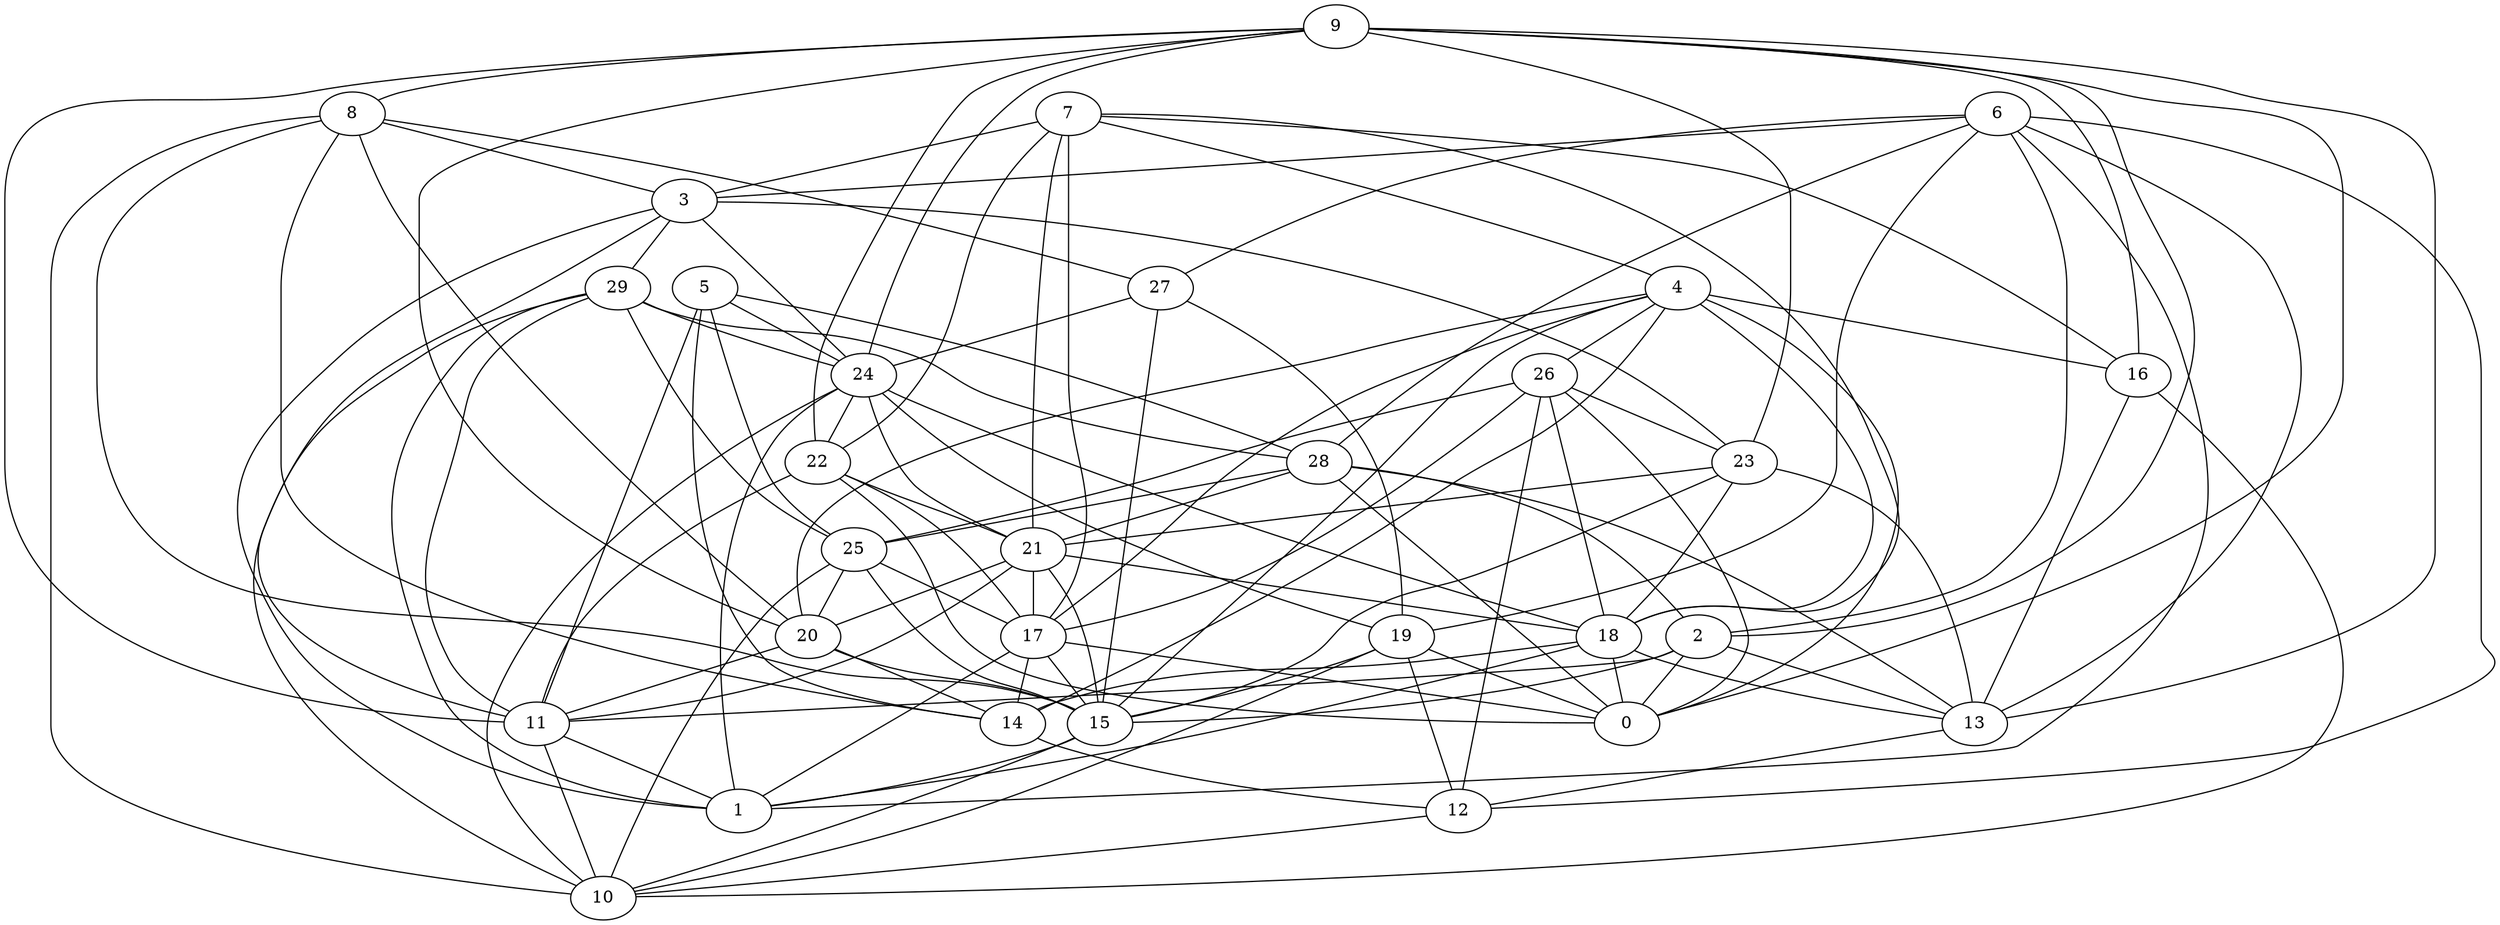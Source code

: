 digraph GG_graph {

subgraph G_graph {
edge [color = black]
"8" -> "3" [dir = none]
"26" -> "12" [dir = none]
"26" -> "0" [dir = none]
"22" -> "21" [dir = none]
"9" -> "13" [dir = none]
"9" -> "11" [dir = none]
"9" -> "24" [dir = none]
"29" -> "25" [dir = none]
"29" -> "1" [dir = none]
"27" -> "19" [dir = none]
"18" -> "14" [dir = none]
"18" -> "1" [dir = none]
"11" -> "10" [dir = none]
"24" -> "22" [dir = none]
"24" -> "1" [dir = none]
"24" -> "19" [dir = none]
"19" -> "0" [dir = none]
"20" -> "11" [dir = none]
"5" -> "25" [dir = none]
"7" -> "4" [dir = none]
"7" -> "16" [dir = none]
"7" -> "21" [dir = none]
"17" -> "1" [dir = none]
"28" -> "0" [dir = none]
"6" -> "2" [dir = none]
"6" -> "19" [dir = none]
"3" -> "1" [dir = none]
"23" -> "18" [dir = none]
"25" -> "15" [dir = none]
"25" -> "10" [dir = none]
"22" -> "11" [dir = none]
"7" -> "22" [dir = none]
"15" -> "1" [dir = none]
"7" -> "3" [dir = none]
"8" -> "20" [dir = none]
"26" -> "18" [dir = none]
"22" -> "0" [dir = none]
"20" -> "15" [dir = none]
"5" -> "14" [dir = none]
"29" -> "28" [dir = none]
"4" -> "26" [dir = none]
"29" -> "11" [dir = none]
"2" -> "11" [dir = none]
"29" -> "24" [dir = none]
"21" -> "18" [dir = none]
"7" -> "17" [dir = none]
"4" -> "0" [dir = none]
"25" -> "17" [dir = none]
"7" -> "18" [dir = none]
"21" -> "11" [dir = none]
"28" -> "21" [dir = none]
"18" -> "0" [dir = none]
"13" -> "12" [dir = none]
"19" -> "12" [dir = none]
"27" -> "24" [dir = none]
"4" -> "14" [dir = none]
"9" -> "2" [dir = none]
"12" -> "10" [dir = none]
"21" -> "17" [dir = none]
"5" -> "28" [dir = none]
"26" -> "17" [dir = none]
"23" -> "15" [dir = none]
"9" -> "22" [dir = none]
"15" -> "10" [dir = none]
"23" -> "21" [dir = none]
"6" -> "27" [dir = none]
"8" -> "15" [dir = none]
"6" -> "12" [dir = none]
"9" -> "20" [dir = none]
"11" -> "1" [dir = none]
"9" -> "16" [dir = none]
"18" -> "13" [dir = none]
"3" -> "29" [dir = none]
"28" -> "2" [dir = none]
"4" -> "16" [dir = none]
"6" -> "1" [dir = none]
"9" -> "23" [dir = none]
"19" -> "15" [dir = none]
"6" -> "28" [dir = none]
"26" -> "23" [dir = none]
"29" -> "10" [dir = none]
"9" -> "0" [dir = none]
"14" -> "12" [dir = none]
"2" -> "0" [dir = none]
"21" -> "20" [dir = none]
"19" -> "10" [dir = none]
"5" -> "24" [dir = none]
"3" -> "24" [dir = none]
"8" -> "14" [dir = none]
"17" -> "14" [dir = none]
"16" -> "13" [dir = none]
"17" -> "15" [dir = none]
"6" -> "13" [dir = none]
"5" -> "11" [dir = none]
"17" -> "0" [dir = none]
"4" -> "18" [dir = none]
"4" -> "15" [dir = none]
"25" -> "20" [dir = none]
"23" -> "13" [dir = none]
"24" -> "21" [dir = none]
"6" -> "3" [dir = none]
"16" -> "10" [dir = none]
"24" -> "18" [dir = none]
"27" -> "15" [dir = none]
"4" -> "17" [dir = none]
"26" -> "25" [dir = none]
"24" -> "10" [dir = none]
"28" -> "25" [dir = none]
"21" -> "15" [dir = none]
"8" -> "27" [dir = none]
"28" -> "13" [dir = none]
"2" -> "13" [dir = none]
"3" -> "11" [dir = none]
"3" -> "23" [dir = none]
"2" -> "15" [dir = none]
"8" -> "10" [dir = none]
"20" -> "14" [dir = none]
"22" -> "17" [dir = none]
"9" -> "8" [dir = none]
"4" -> "20" [dir = none]
}

}
